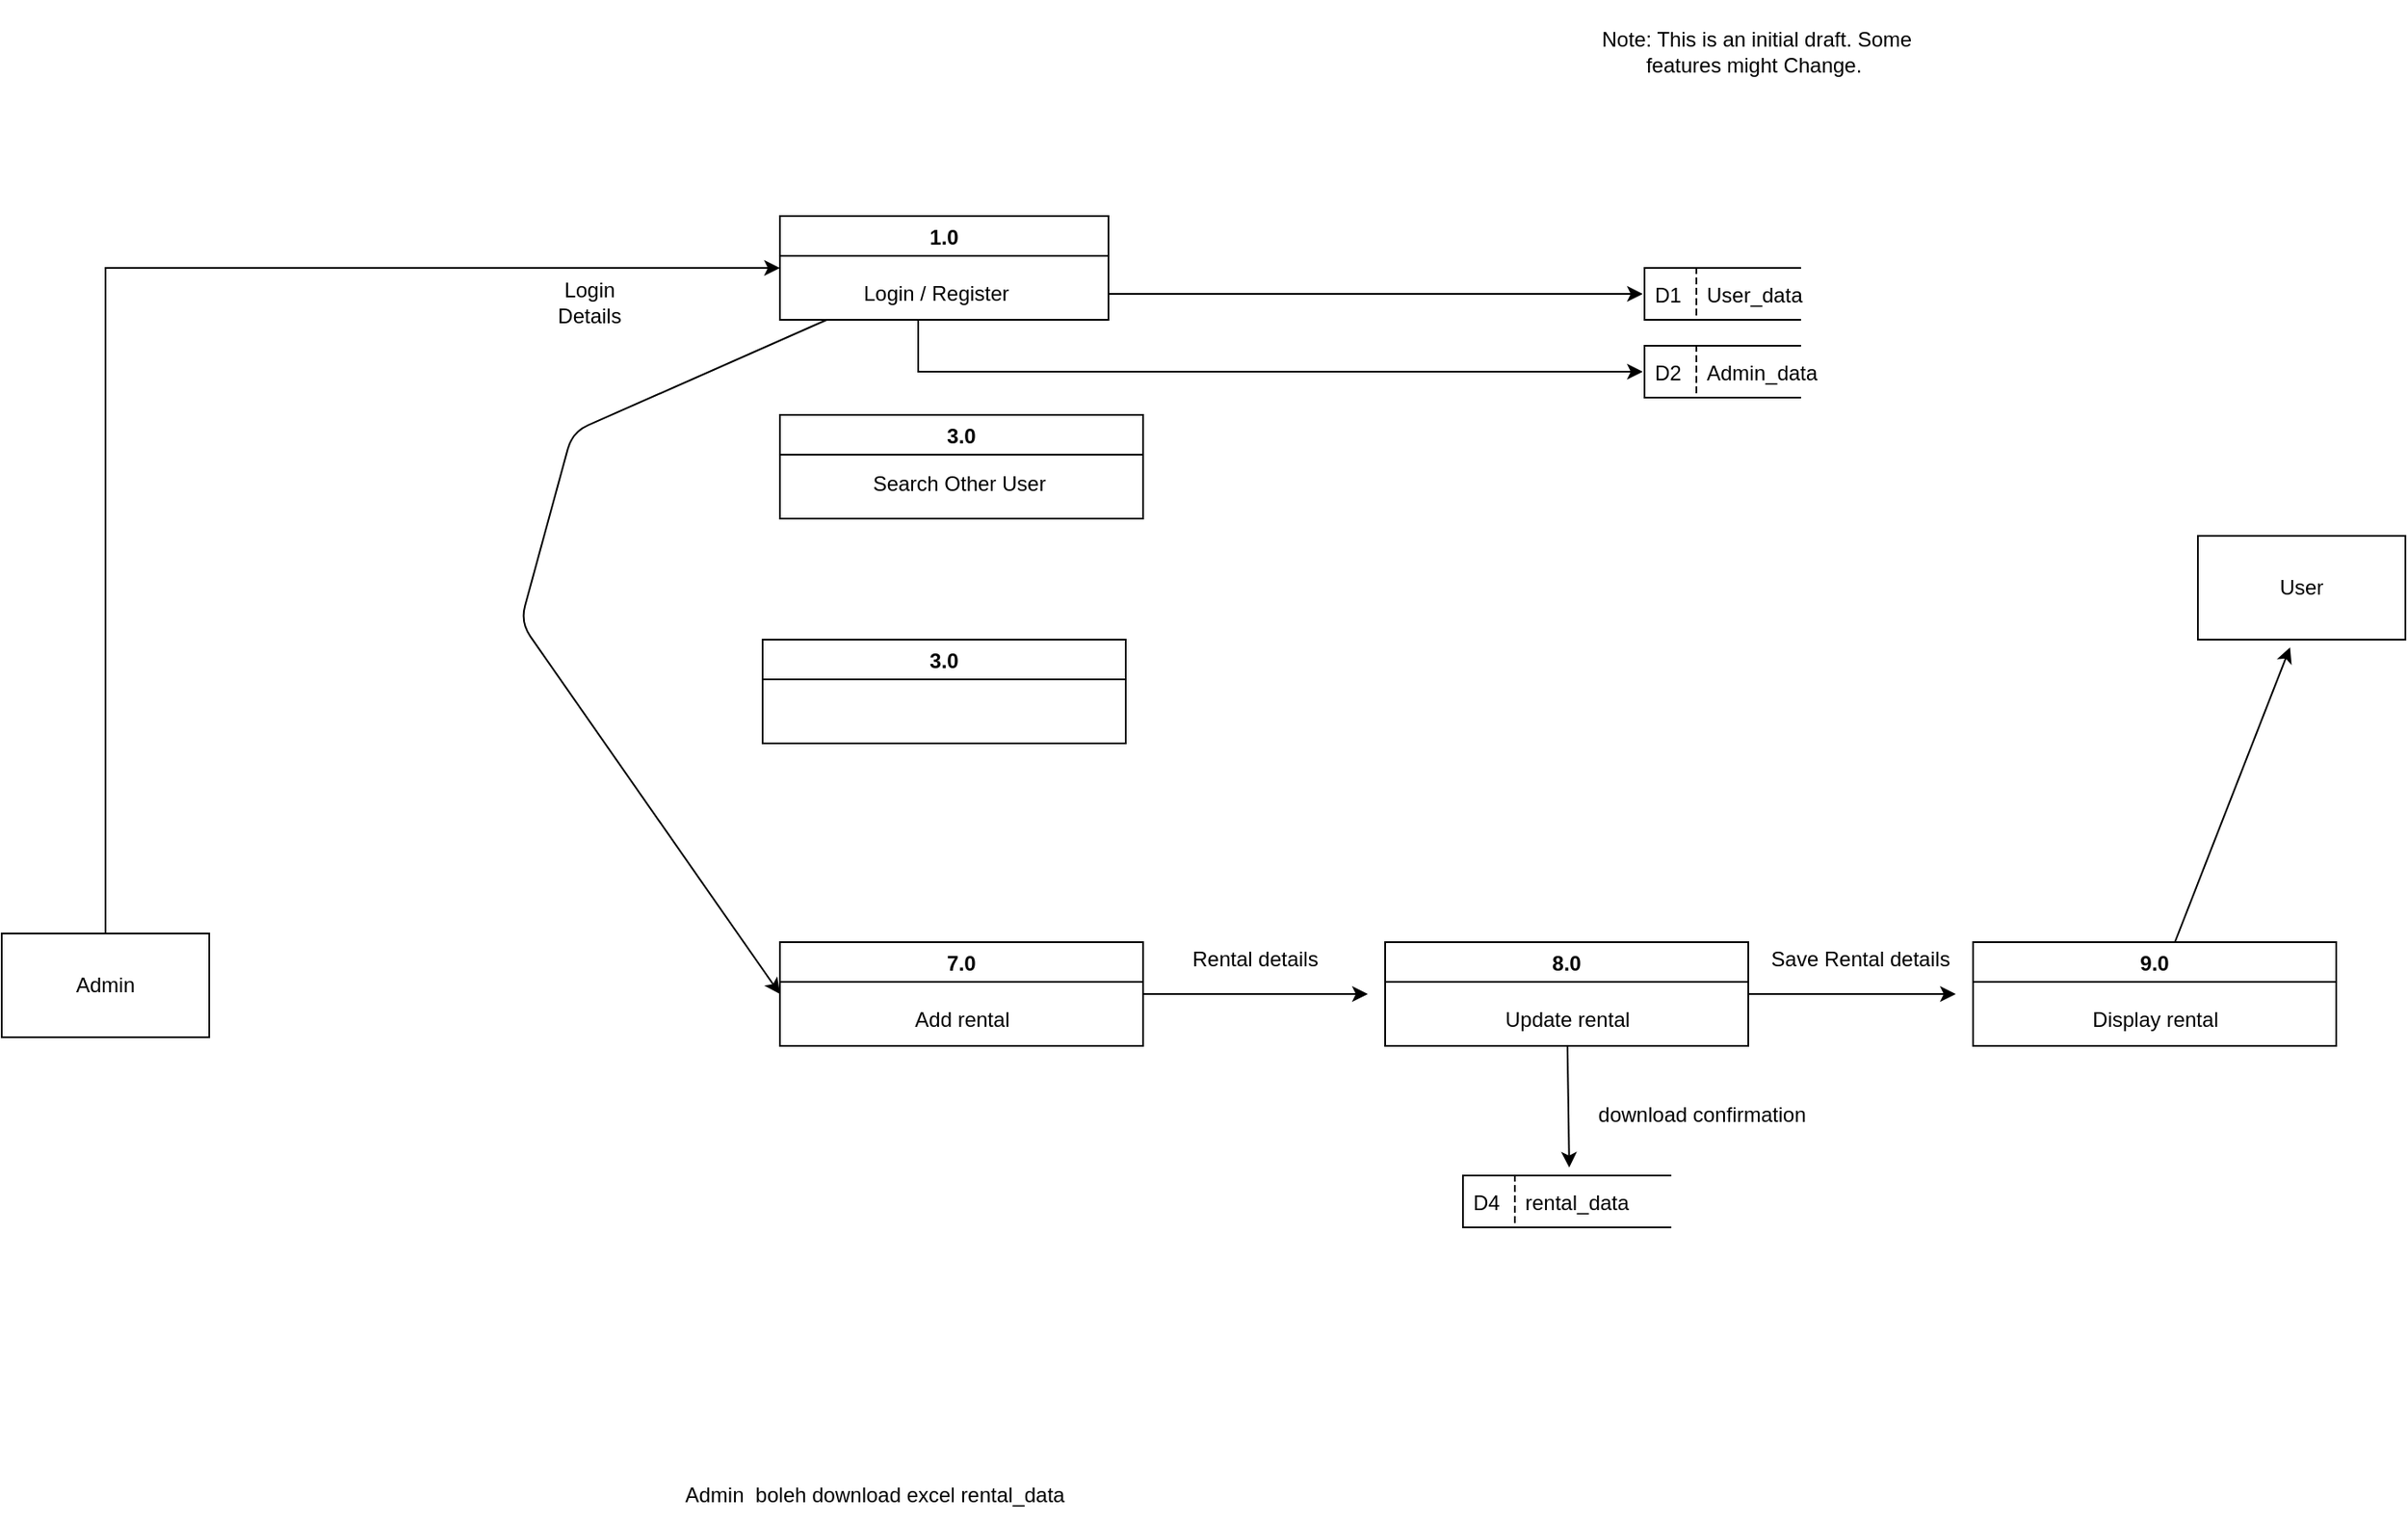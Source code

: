<mxfile>
    <diagram id="R2lEEEUBdFMjLlhIrx00" name="Page-1">
        <mxGraphModel dx="1726" dy="1693" grid="1" gridSize="10" guides="1" tooltips="1" connect="1" arrows="1" fold="1" page="1" pageScale="1" pageWidth="850" pageHeight="1100" math="0" shadow="0" extFonts="Permanent Marker^https://fonts.googleapis.com/css?family=Permanent+Marker">
            <root>
                <mxCell id="0"/>
                <mxCell id="1" parent="0"/>
                <mxCell id="Ci3cu0jDoSGofdBfNgbZ-30" style="edgeStyle=orthogonalEdgeStyle;rounded=0;orthogonalLoop=1;jettySize=auto;html=1;entryX=0;entryY=0.5;entryDx=0;entryDy=0;" parent="1" source="Ci3cu0jDoSGofdBfNgbZ-3" target="Ci3cu0jDoSGofdBfNgbZ-5" edge="1">
                    <mxGeometry relative="1" as="geometry">
                        <Array as="points">
                            <mxPoint x="-150" y="45"/>
                        </Array>
                    </mxGeometry>
                </mxCell>
                <mxCell id="Ci3cu0jDoSGofdBfNgbZ-3" value="Admin" style="rounded=0;whiteSpace=wrap;html=1;" parent="1" vertex="1">
                    <mxGeometry x="-210" y="430" width="120" height="60" as="geometry"/>
                </mxCell>
                <mxCell id="109" style="edgeStyle=none;html=1;entryX=0;entryY=0.5;entryDx=0;entryDy=0;" edge="1" parent="1" source="Ci3cu0jDoSGofdBfNgbZ-5" target="61">
                    <mxGeometry relative="1" as="geometry">
                        <Array as="points">
                            <mxPoint x="120" y="140"/>
                            <mxPoint x="90" y="250"/>
                        </Array>
                    </mxGeometry>
                </mxCell>
                <mxCell id="Ci3cu0jDoSGofdBfNgbZ-5" value="1.0" style="swimlane;startSize=23;" parent="1" vertex="1">
                    <mxGeometry x="240" y="15" width="190" height="60" as="geometry"/>
                </mxCell>
                <mxCell id="Ci3cu0jDoSGofdBfNgbZ-6" value="Login / Register" style="text;html=1;align=center;verticalAlign=middle;resizable=0;points=[];autosize=1;strokeColor=none;fillColor=none;rotation=0;" parent="Ci3cu0jDoSGofdBfNgbZ-5" vertex="1">
                    <mxGeometry x="35" y="30" width="110" height="30" as="geometry"/>
                </mxCell>
                <mxCell id="Ci3cu0jDoSGofdBfNgbZ-47" style="edgeStyle=orthogonalEdgeStyle;rounded=0;orthogonalLoop=1;jettySize=auto;html=1;" parent="1" target="Ci3cu0jDoSGofdBfNgbZ-19" edge="1">
                    <mxGeometry relative="1" as="geometry">
                        <Array as="points">
                            <mxPoint x="600" y="60"/>
                            <mxPoint x="600" y="60"/>
                        </Array>
                        <mxPoint x="430" y="60" as="sourcePoint"/>
                    </mxGeometry>
                </mxCell>
                <mxCell id="Ci3cu0jDoSGofdBfNgbZ-19" value="User_data" style="shape=partialRectangle;fillColor=none;align=left;verticalAlign=middle;strokeColor=default;spacingLeft=34;rotatable=0;points=[[0,0.5],[1,0.5]];portConstraint=eastwest;dropTarget=0;strokeWidth=1;perimeterSpacing=1;right=0;" parent="1" vertex="1">
                    <mxGeometry x="740" y="45" width="90" height="30" as="geometry"/>
                </mxCell>
                <mxCell id="Ci3cu0jDoSGofdBfNgbZ-20" value="D1" style="shape=partialRectangle;top=0;left=0;bottom=0;fillColor=none;stokeWidth=1;dashed=1;align=left;verticalAlign=middle;spacingLeft=4;spacingRight=4;overflow=hidden;rotatable=0;points=[];portConstraint=eastwest;part=1;strokeColor=default;" parent="Ci3cu0jDoSGofdBfNgbZ-19" vertex="1" connectable="0">
                    <mxGeometry width="30" height="30" as="geometry"/>
                </mxCell>
                <mxCell id="94" style="edgeStyle=none;html=1;" edge="1" parent="1" source="Ci3cu0jDoSGofdBfNgbZ-41">
                    <mxGeometry relative="1" as="geometry">
                        <mxPoint x="920" y="465" as="targetPoint"/>
                    </mxGeometry>
                </mxCell>
                <mxCell id="104" style="edgeStyle=none;html=1;entryX=0.512;entryY=-0.113;entryDx=0;entryDy=0;entryPerimeter=0;" edge="1" parent="1" source="Ci3cu0jDoSGofdBfNgbZ-41" target="76">
                    <mxGeometry relative="1" as="geometry"/>
                </mxCell>
                <mxCell id="Ci3cu0jDoSGofdBfNgbZ-41" value="8.0" style="swimlane;startSize=23;" parent="1" vertex="1">
                    <mxGeometry x="590" y="435" width="210" height="60" as="geometry">
                        <mxRectangle x="120" y="460" width="60" height="30" as="alternateBounds"/>
                    </mxGeometry>
                </mxCell>
                <mxCell id="Ci3cu0jDoSGofdBfNgbZ-42" value="Update rental" style="text;html=1;align=center;verticalAlign=middle;resizable=0;points=[];autosize=1;strokeColor=none;fillColor=none;" parent="Ci3cu0jDoSGofdBfNgbZ-41" vertex="1">
                    <mxGeometry x="55" y="30" width="100" height="30" as="geometry"/>
                </mxCell>
                <mxCell id="8" value="3.0" style="swimlane;startSize=23;" parent="1" vertex="1">
                    <mxGeometry x="230" y="260" width="210" height="60" as="geometry">
                        <mxRectangle x="240" y="260" width="60" height="30" as="alternateBounds"/>
                    </mxGeometry>
                </mxCell>
                <mxCell id="9" value="&lt;font face=&quot;Arial, sans-serif&quot; color=&quot;#ffffff&quot;&gt;&lt;span style=&quot;font-size: 13.333px;&quot;&gt;Send Confirm Details&lt;/span&gt;&lt;/font&gt;" style="text;html=1;align=center;verticalAlign=middle;resizable=0;points=[];autosize=1;strokeColor=none;fillColor=none;" parent="8" vertex="1">
                    <mxGeometry x="30" y="30" width="150" height="30" as="geometry"/>
                </mxCell>
                <mxCell id="24" value="" style="group" parent="1" connectable="0" vertex="1">
                    <mxGeometry x="240" y="130" width="210" height="60" as="geometry"/>
                </mxCell>
                <mxCell id="25" value="3.0" style="swimlane;startSize=23;" parent="24" vertex="1">
                    <mxGeometry width="210" height="60" as="geometry">
                        <mxRectangle x="240" y="260" width="60" height="30" as="alternateBounds"/>
                    </mxGeometry>
                </mxCell>
                <mxCell id="26" value="Search Other User&amp;nbsp;" style="text;html=1;align=center;verticalAlign=middle;resizable=0;points=[];autosize=1;strokeColor=none;fillColor=none;" parent="25" vertex="1">
                    <mxGeometry x="40" y="25" width="130" height="30" as="geometry"/>
                </mxCell>
                <mxCell id="57" value="Admin_data" style="shape=partialRectangle;fillColor=none;align=left;verticalAlign=middle;strokeColor=default;spacingLeft=34;rotatable=0;points=[[0,0.5],[1,0.5]];portConstraint=eastwest;dropTarget=0;strokeWidth=1;perimeterSpacing=1;right=0;" parent="1" vertex="1">
                    <mxGeometry x="740" y="90" width="90" height="30" as="geometry"/>
                </mxCell>
                <mxCell id="58" value="D2" style="shape=partialRectangle;top=0;left=0;bottom=0;fillColor=none;stokeWidth=1;dashed=1;align=left;verticalAlign=middle;spacingLeft=4;spacingRight=4;overflow=hidden;rotatable=0;points=[];portConstraint=eastwest;part=1;strokeColor=default;" parent="57" connectable="0" vertex="1">
                    <mxGeometry width="30" height="30" as="geometry"/>
                </mxCell>
                <mxCell id="60" style="edgeStyle=orthogonalEdgeStyle;rounded=0;orthogonalLoop=1;jettySize=auto;html=1;entryX=0;entryY=0.5;entryDx=0;entryDy=0;" parent="1" target="57" edge="1">
                    <mxGeometry relative="1" as="geometry">
                        <Array as="points">
                            <mxPoint x="320" y="75"/>
                            <mxPoint x="320" y="105"/>
                        </Array>
                        <mxPoint x="320" y="80" as="sourcePoint"/>
                        <mxPoint x="739.06" y="65" as="targetPoint"/>
                    </mxGeometry>
                </mxCell>
                <mxCell id="90" style="edgeStyle=none;html=1;" edge="1" parent="1" source="61">
                    <mxGeometry relative="1" as="geometry">
                        <mxPoint x="580" y="465" as="targetPoint"/>
                    </mxGeometry>
                </mxCell>
                <mxCell id="61" value="7.0" style="swimlane;startSize=23;" parent="1" vertex="1">
                    <mxGeometry x="240" y="435" width="210" height="60" as="geometry">
                        <mxRectangle x="120" y="460" width="60" height="30" as="alternateBounds"/>
                    </mxGeometry>
                </mxCell>
                <mxCell id="62" value="Add rental" style="text;html=1;align=center;verticalAlign=middle;resizable=0;points=[];autosize=1;strokeColor=none;fillColor=none;" parent="61" vertex="1">
                    <mxGeometry x="65" y="30" width="80" height="30" as="geometry"/>
                </mxCell>
                <mxCell id="107" style="edgeStyle=none;html=1;entryX=0.444;entryY=1.074;entryDx=0;entryDy=0;entryPerimeter=0;" edge="1" parent="1" source="63" target="95">
                    <mxGeometry relative="1" as="geometry"/>
                </mxCell>
                <mxCell id="63" value="9.0" style="swimlane;startSize=23;" parent="1" vertex="1">
                    <mxGeometry x="930" y="435" width="210" height="60" as="geometry">
                        <mxRectangle x="120" y="460" width="60" height="30" as="alternateBounds"/>
                    </mxGeometry>
                </mxCell>
                <mxCell id="64" value="Display rental" style="text;html=1;align=center;verticalAlign=middle;resizable=0;points=[];autosize=1;strokeColor=none;fillColor=none;" parent="63" vertex="1">
                    <mxGeometry x="55" y="30" width="100" height="30" as="geometry"/>
                </mxCell>
                <mxCell id="76" value="rental_data" style="shape=partialRectangle;fillColor=none;align=left;verticalAlign=middle;strokeColor=default;spacingLeft=34;rotatable=0;points=[[0,0.5],[1,0.5]];portConstraint=eastwest;dropTarget=0;strokeWidth=1;perimeterSpacing=1;right=0;" parent="1" vertex="1">
                    <mxGeometry x="635" y="570" width="120" height="30" as="geometry"/>
                </mxCell>
                <mxCell id="77" value="D4" style="shape=partialRectangle;top=0;left=0;bottom=0;fillColor=none;stokeWidth=1;dashed=1;align=left;verticalAlign=middle;spacingLeft=4;spacingRight=4;overflow=hidden;rotatable=0;points=[];portConstraint=eastwest;part=1;strokeColor=default;" parent="76" connectable="0" vertex="1">
                    <mxGeometry width="30" height="30" as="geometry"/>
                </mxCell>
                <mxCell id="86" value="Note: This is an initial draft. Some features might Change.&amp;nbsp;" style="text;strokeColor=none;align=center;fillColor=none;html=1;verticalAlign=middle;whiteSpace=wrap;rounded=0;" parent="1" vertex="1">
                    <mxGeometry x="710" y="-110" width="190" height="60" as="geometry"/>
                </mxCell>
                <mxCell id="89" value="Login Details" style="text;strokeColor=none;align=center;fillColor=none;html=1;verticalAlign=middle;whiteSpace=wrap;rounded=0;" vertex="1" parent="1">
                    <mxGeometry x="100" y="50" width="60" height="30" as="geometry"/>
                </mxCell>
                <mxCell id="92" value="Rental details" style="text;strokeColor=none;align=center;fillColor=none;html=1;verticalAlign=middle;whiteSpace=wrap;rounded=0;" vertex="1" parent="1">
                    <mxGeometry x="470" y="430" width="90" height="30" as="geometry"/>
                </mxCell>
                <mxCell id="93" value="Save Rental details" style="text;strokeColor=none;align=center;fillColor=none;html=1;verticalAlign=middle;whiteSpace=wrap;rounded=0;" vertex="1" parent="1">
                    <mxGeometry x="810" y="430" width="110" height="30" as="geometry"/>
                </mxCell>
                <mxCell id="95" value="User" style="rounded=0;whiteSpace=wrap;html=1;" vertex="1" parent="1">
                    <mxGeometry x="1060" y="200" width="120" height="60" as="geometry"/>
                </mxCell>
                <mxCell id="100" value="Admin&amp;nbsp; boleh download excel rental_data" style="text;strokeColor=none;align=center;fillColor=none;html=1;verticalAlign=middle;whiteSpace=wrap;rounded=0;" vertex="1" parent="1">
                    <mxGeometry x="90" y="740" width="410" height="30" as="geometry"/>
                </mxCell>
                <mxCell id="108" value="download confirmation&amp;nbsp;" style="text;strokeColor=none;align=center;fillColor=none;html=1;verticalAlign=middle;whiteSpace=wrap;rounded=0;" vertex="1" parent="1">
                    <mxGeometry x="700" y="520" width="150" height="30" as="geometry"/>
                </mxCell>
            </root>
        </mxGraphModel>
    </diagram>
</mxfile>